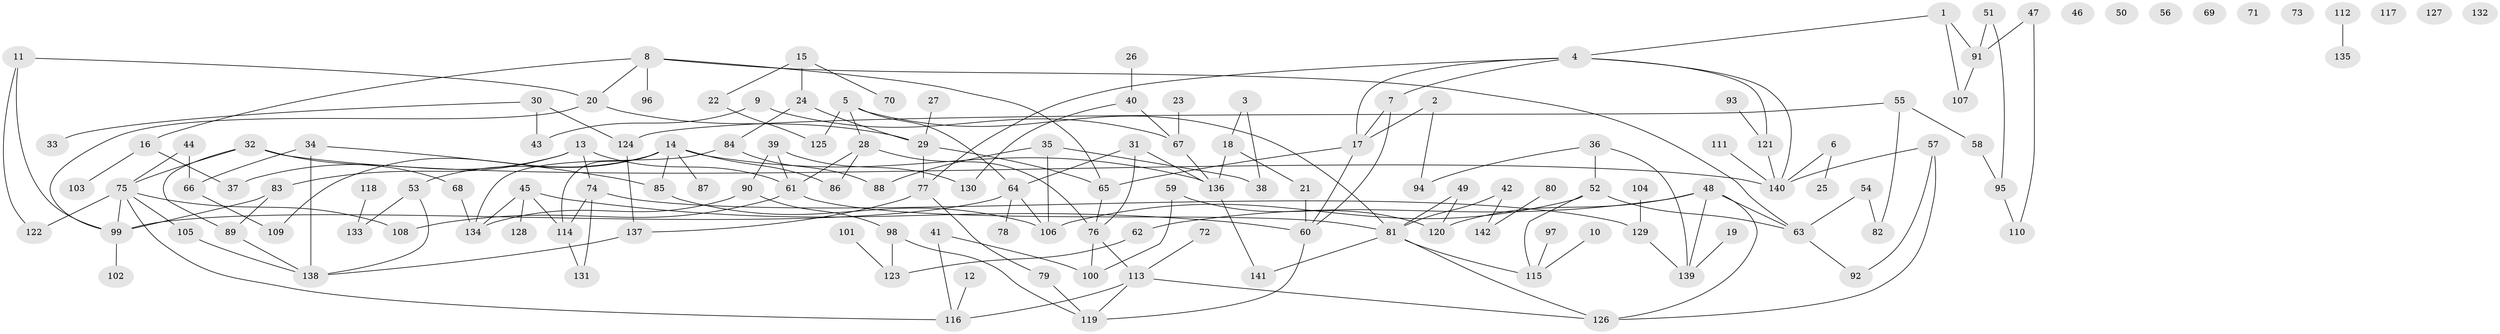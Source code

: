 // Generated by graph-tools (version 1.1) at 2025/40/03/09/25 04:40:01]
// undirected, 142 vertices, 188 edges
graph export_dot {
graph [start="1"]
  node [color=gray90,style=filled];
  1;
  2;
  3;
  4;
  5;
  6;
  7;
  8;
  9;
  10;
  11;
  12;
  13;
  14;
  15;
  16;
  17;
  18;
  19;
  20;
  21;
  22;
  23;
  24;
  25;
  26;
  27;
  28;
  29;
  30;
  31;
  32;
  33;
  34;
  35;
  36;
  37;
  38;
  39;
  40;
  41;
  42;
  43;
  44;
  45;
  46;
  47;
  48;
  49;
  50;
  51;
  52;
  53;
  54;
  55;
  56;
  57;
  58;
  59;
  60;
  61;
  62;
  63;
  64;
  65;
  66;
  67;
  68;
  69;
  70;
  71;
  72;
  73;
  74;
  75;
  76;
  77;
  78;
  79;
  80;
  81;
  82;
  83;
  84;
  85;
  86;
  87;
  88;
  89;
  90;
  91;
  92;
  93;
  94;
  95;
  96;
  97;
  98;
  99;
  100;
  101;
  102;
  103;
  104;
  105;
  106;
  107;
  108;
  109;
  110;
  111;
  112;
  113;
  114;
  115;
  116;
  117;
  118;
  119;
  120;
  121;
  122;
  123;
  124;
  125;
  126;
  127;
  128;
  129;
  130;
  131;
  132;
  133;
  134;
  135;
  136;
  137;
  138;
  139;
  140;
  141;
  142;
  1 -- 4;
  1 -- 91;
  1 -- 107;
  2 -- 17;
  2 -- 94;
  3 -- 18;
  3 -- 38;
  4 -- 7;
  4 -- 17;
  4 -- 77;
  4 -- 121;
  4 -- 140;
  5 -- 28;
  5 -- 64;
  5 -- 81;
  5 -- 125;
  6 -- 25;
  6 -- 140;
  7 -- 17;
  7 -- 60;
  8 -- 16;
  8 -- 20;
  8 -- 63;
  8 -- 65;
  8 -- 96;
  9 -- 43;
  9 -- 67;
  10 -- 115;
  11 -- 20;
  11 -- 99;
  11 -- 122;
  12 -- 116;
  13 -- 37;
  13 -- 61;
  13 -- 74;
  13 -- 83;
  14 -- 53;
  14 -- 85;
  14 -- 86;
  14 -- 87;
  14 -- 109;
  14 -- 114;
  14 -- 136;
  15 -- 22;
  15 -- 24;
  15 -- 70;
  16 -- 37;
  16 -- 103;
  17 -- 60;
  17 -- 65;
  18 -- 21;
  18 -- 136;
  19 -- 139;
  20 -- 29;
  20 -- 99;
  21 -- 60;
  22 -- 125;
  23 -- 67;
  24 -- 29;
  24 -- 84;
  26 -- 40;
  27 -- 29;
  28 -- 61;
  28 -- 76;
  28 -- 86;
  29 -- 65;
  29 -- 77;
  30 -- 33;
  30 -- 43;
  30 -- 124;
  31 -- 64;
  31 -- 76;
  31 -- 136;
  32 -- 68;
  32 -- 75;
  32 -- 89;
  32 -- 140;
  34 -- 66;
  34 -- 85;
  34 -- 138;
  35 -- 38;
  35 -- 88;
  35 -- 106;
  36 -- 52;
  36 -- 94;
  36 -- 139;
  39 -- 61;
  39 -- 90;
  39 -- 130;
  40 -- 67;
  40 -- 130;
  41 -- 100;
  41 -- 116;
  42 -- 81;
  42 -- 142;
  44 -- 66;
  44 -- 75;
  45 -- 60;
  45 -- 114;
  45 -- 128;
  45 -- 134;
  47 -- 91;
  47 -- 110;
  48 -- 62;
  48 -- 63;
  48 -- 120;
  48 -- 126;
  48 -- 139;
  49 -- 81;
  49 -- 120;
  51 -- 91;
  51 -- 95;
  52 -- 63;
  52 -- 106;
  52 -- 115;
  53 -- 133;
  53 -- 138;
  54 -- 63;
  54 -- 82;
  55 -- 58;
  55 -- 82;
  55 -- 124;
  57 -- 92;
  57 -- 126;
  57 -- 140;
  58 -- 95;
  59 -- 100;
  59 -- 120;
  60 -- 119;
  61 -- 81;
  61 -- 108;
  62 -- 123;
  63 -- 92;
  64 -- 78;
  64 -- 99;
  64 -- 106;
  65 -- 76;
  66 -- 109;
  67 -- 136;
  68 -- 134;
  72 -- 113;
  74 -- 114;
  74 -- 129;
  74 -- 131;
  75 -- 99;
  75 -- 105;
  75 -- 108;
  75 -- 116;
  75 -- 122;
  76 -- 100;
  76 -- 113;
  77 -- 79;
  77 -- 137;
  79 -- 119;
  80 -- 142;
  81 -- 115;
  81 -- 126;
  81 -- 141;
  83 -- 89;
  83 -- 99;
  84 -- 88;
  84 -- 134;
  85 -- 106;
  89 -- 138;
  90 -- 98;
  90 -- 134;
  91 -- 107;
  93 -- 121;
  95 -- 110;
  97 -- 115;
  98 -- 119;
  98 -- 123;
  99 -- 102;
  101 -- 123;
  104 -- 129;
  105 -- 138;
  111 -- 140;
  112 -- 135;
  113 -- 116;
  113 -- 119;
  113 -- 126;
  114 -- 131;
  118 -- 133;
  121 -- 140;
  124 -- 137;
  129 -- 139;
  136 -- 141;
  137 -- 138;
}

